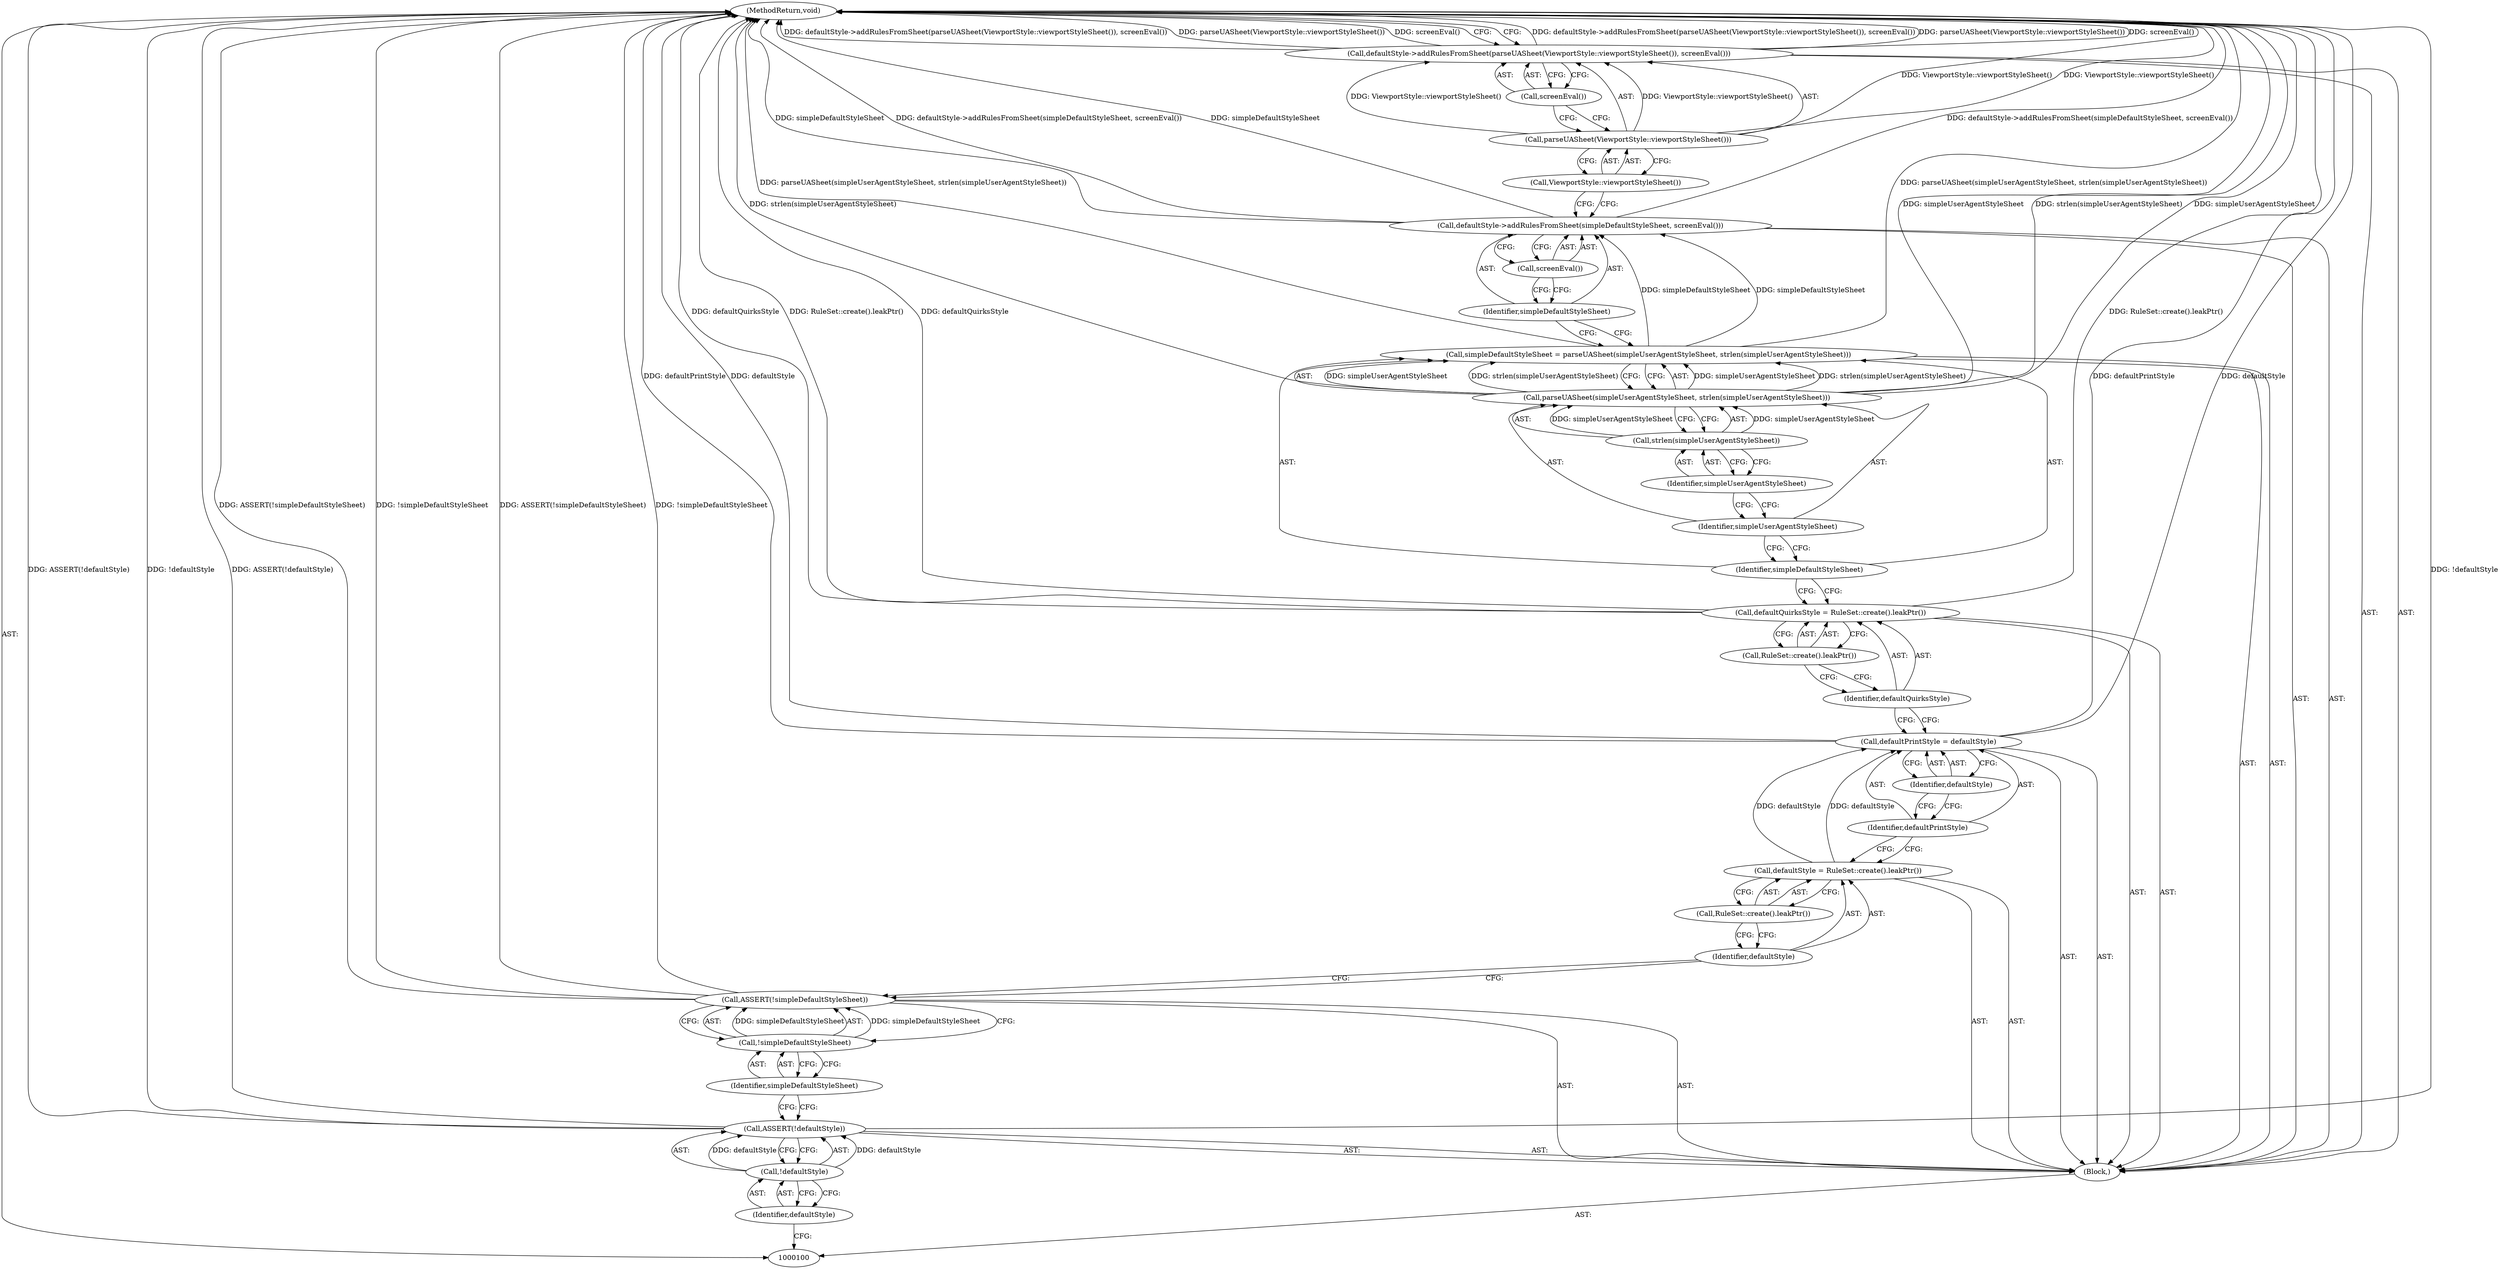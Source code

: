 digraph "1_Chrome_4d17163f4b66be517dc49019a029e5ddbd45078c_3" {
"1000130" [label="(MethodReturn,void)"];
"1000127" [label="(Call,parseUASheet(ViewportStyle::viewportStyleSheet()))"];
"1000126" [label="(Call,defaultStyle->addRulesFromSheet(parseUASheet(ViewportStyle::viewportStyleSheet()), screenEval()))"];
"1000128" [label="(Call,ViewportStyle::viewportStyleSheet())"];
"1000129" [label="(Call,screenEval())"];
"1000101" [label="(Block,)"];
"1000103" [label="(Call,!defaultStyle)"];
"1000104" [label="(Identifier,defaultStyle)"];
"1000102" [label="(Call,ASSERT(!defaultStyle))"];
"1000106" [label="(Call,!simpleDefaultStyleSheet)"];
"1000107" [label="(Identifier,simpleDefaultStyleSheet)"];
"1000105" [label="(Call,ASSERT(!simpleDefaultStyleSheet))"];
"1000110" [label="(Call,RuleSet::create().leakPtr())"];
"1000108" [label="(Call,defaultStyle = RuleSet::create().leakPtr())"];
"1000109" [label="(Identifier,defaultStyle)"];
"1000113" [label="(Identifier,defaultStyle)"];
"1000111" [label="(Call,defaultPrintStyle = defaultStyle)"];
"1000112" [label="(Identifier,defaultPrintStyle)"];
"1000116" [label="(Call,RuleSet::create().leakPtr())"];
"1000114" [label="(Call,defaultQuirksStyle = RuleSet::create().leakPtr())"];
"1000115" [label="(Identifier,defaultQuirksStyle)"];
"1000119" [label="(Call,parseUASheet(simpleUserAgentStyleSheet, strlen(simpleUserAgentStyleSheet)))"];
"1000117" [label="(Call,simpleDefaultStyleSheet = parseUASheet(simpleUserAgentStyleSheet, strlen(simpleUserAgentStyleSheet)))"];
"1000118" [label="(Identifier,simpleDefaultStyleSheet)"];
"1000120" [label="(Identifier,simpleUserAgentStyleSheet)"];
"1000121" [label="(Call,strlen(simpleUserAgentStyleSheet))"];
"1000122" [label="(Identifier,simpleUserAgentStyleSheet)"];
"1000124" [label="(Identifier,simpleDefaultStyleSheet)"];
"1000123" [label="(Call,defaultStyle->addRulesFromSheet(simpleDefaultStyleSheet, screenEval()))"];
"1000125" [label="(Call,screenEval())"];
"1000130" -> "1000100"  [label="AST: "];
"1000130" -> "1000126"  [label="CFG: "];
"1000126" -> "1000130"  [label="DDG: defaultStyle->addRulesFromSheet(parseUASheet(ViewportStyle::viewportStyleSheet()), screenEval())"];
"1000126" -> "1000130"  [label="DDG: parseUASheet(ViewportStyle::viewportStyleSheet())"];
"1000126" -> "1000130"  [label="DDG: screenEval()"];
"1000105" -> "1000130"  [label="DDG: ASSERT(!simpleDefaultStyleSheet)"];
"1000105" -> "1000130"  [label="DDG: !simpleDefaultStyleSheet"];
"1000123" -> "1000130"  [label="DDG: defaultStyle->addRulesFromSheet(simpleDefaultStyleSheet, screenEval())"];
"1000123" -> "1000130"  [label="DDG: simpleDefaultStyleSheet"];
"1000127" -> "1000130"  [label="DDG: ViewportStyle::viewportStyleSheet()"];
"1000117" -> "1000130"  [label="DDG: parseUASheet(simpleUserAgentStyleSheet, strlen(simpleUserAgentStyleSheet))"];
"1000102" -> "1000130"  [label="DDG: !defaultStyle"];
"1000102" -> "1000130"  [label="DDG: ASSERT(!defaultStyle)"];
"1000114" -> "1000130"  [label="DDG: defaultQuirksStyle"];
"1000114" -> "1000130"  [label="DDG: RuleSet::create().leakPtr()"];
"1000119" -> "1000130"  [label="DDG: strlen(simpleUserAgentStyleSheet)"];
"1000119" -> "1000130"  [label="DDG: simpleUserAgentStyleSheet"];
"1000111" -> "1000130"  [label="DDG: defaultPrintStyle"];
"1000111" -> "1000130"  [label="DDG: defaultStyle"];
"1000127" -> "1000126"  [label="AST: "];
"1000127" -> "1000128"  [label="CFG: "];
"1000128" -> "1000127"  [label="AST: "];
"1000129" -> "1000127"  [label="CFG: "];
"1000127" -> "1000130"  [label="DDG: ViewportStyle::viewportStyleSheet()"];
"1000127" -> "1000126"  [label="DDG: ViewportStyle::viewportStyleSheet()"];
"1000126" -> "1000101"  [label="AST: "];
"1000126" -> "1000129"  [label="CFG: "];
"1000127" -> "1000126"  [label="AST: "];
"1000129" -> "1000126"  [label="AST: "];
"1000130" -> "1000126"  [label="CFG: "];
"1000126" -> "1000130"  [label="DDG: defaultStyle->addRulesFromSheet(parseUASheet(ViewportStyle::viewportStyleSheet()), screenEval())"];
"1000126" -> "1000130"  [label="DDG: parseUASheet(ViewportStyle::viewportStyleSheet())"];
"1000126" -> "1000130"  [label="DDG: screenEval()"];
"1000127" -> "1000126"  [label="DDG: ViewportStyle::viewportStyleSheet()"];
"1000128" -> "1000127"  [label="AST: "];
"1000128" -> "1000123"  [label="CFG: "];
"1000127" -> "1000128"  [label="CFG: "];
"1000129" -> "1000126"  [label="AST: "];
"1000129" -> "1000127"  [label="CFG: "];
"1000126" -> "1000129"  [label="CFG: "];
"1000101" -> "1000100"  [label="AST: "];
"1000102" -> "1000101"  [label="AST: "];
"1000105" -> "1000101"  [label="AST: "];
"1000108" -> "1000101"  [label="AST: "];
"1000111" -> "1000101"  [label="AST: "];
"1000114" -> "1000101"  [label="AST: "];
"1000117" -> "1000101"  [label="AST: "];
"1000123" -> "1000101"  [label="AST: "];
"1000126" -> "1000101"  [label="AST: "];
"1000103" -> "1000102"  [label="AST: "];
"1000103" -> "1000104"  [label="CFG: "];
"1000104" -> "1000103"  [label="AST: "];
"1000102" -> "1000103"  [label="CFG: "];
"1000103" -> "1000102"  [label="DDG: defaultStyle"];
"1000104" -> "1000103"  [label="AST: "];
"1000104" -> "1000100"  [label="CFG: "];
"1000103" -> "1000104"  [label="CFG: "];
"1000102" -> "1000101"  [label="AST: "];
"1000102" -> "1000103"  [label="CFG: "];
"1000103" -> "1000102"  [label="AST: "];
"1000107" -> "1000102"  [label="CFG: "];
"1000102" -> "1000130"  [label="DDG: !defaultStyle"];
"1000102" -> "1000130"  [label="DDG: ASSERT(!defaultStyle)"];
"1000103" -> "1000102"  [label="DDG: defaultStyle"];
"1000106" -> "1000105"  [label="AST: "];
"1000106" -> "1000107"  [label="CFG: "];
"1000107" -> "1000106"  [label="AST: "];
"1000105" -> "1000106"  [label="CFG: "];
"1000106" -> "1000105"  [label="DDG: simpleDefaultStyleSheet"];
"1000107" -> "1000106"  [label="AST: "];
"1000107" -> "1000102"  [label="CFG: "];
"1000106" -> "1000107"  [label="CFG: "];
"1000105" -> "1000101"  [label="AST: "];
"1000105" -> "1000106"  [label="CFG: "];
"1000106" -> "1000105"  [label="AST: "];
"1000109" -> "1000105"  [label="CFG: "];
"1000105" -> "1000130"  [label="DDG: ASSERT(!simpleDefaultStyleSheet)"];
"1000105" -> "1000130"  [label="DDG: !simpleDefaultStyleSheet"];
"1000106" -> "1000105"  [label="DDG: simpleDefaultStyleSheet"];
"1000110" -> "1000108"  [label="AST: "];
"1000110" -> "1000109"  [label="CFG: "];
"1000108" -> "1000110"  [label="CFG: "];
"1000108" -> "1000101"  [label="AST: "];
"1000108" -> "1000110"  [label="CFG: "];
"1000109" -> "1000108"  [label="AST: "];
"1000110" -> "1000108"  [label="AST: "];
"1000112" -> "1000108"  [label="CFG: "];
"1000108" -> "1000111"  [label="DDG: defaultStyle"];
"1000109" -> "1000108"  [label="AST: "];
"1000109" -> "1000105"  [label="CFG: "];
"1000110" -> "1000109"  [label="CFG: "];
"1000113" -> "1000111"  [label="AST: "];
"1000113" -> "1000112"  [label="CFG: "];
"1000111" -> "1000113"  [label="CFG: "];
"1000111" -> "1000101"  [label="AST: "];
"1000111" -> "1000113"  [label="CFG: "];
"1000112" -> "1000111"  [label="AST: "];
"1000113" -> "1000111"  [label="AST: "];
"1000115" -> "1000111"  [label="CFG: "];
"1000111" -> "1000130"  [label="DDG: defaultPrintStyle"];
"1000111" -> "1000130"  [label="DDG: defaultStyle"];
"1000108" -> "1000111"  [label="DDG: defaultStyle"];
"1000112" -> "1000111"  [label="AST: "];
"1000112" -> "1000108"  [label="CFG: "];
"1000113" -> "1000112"  [label="CFG: "];
"1000116" -> "1000114"  [label="AST: "];
"1000116" -> "1000115"  [label="CFG: "];
"1000114" -> "1000116"  [label="CFG: "];
"1000114" -> "1000101"  [label="AST: "];
"1000114" -> "1000116"  [label="CFG: "];
"1000115" -> "1000114"  [label="AST: "];
"1000116" -> "1000114"  [label="AST: "];
"1000118" -> "1000114"  [label="CFG: "];
"1000114" -> "1000130"  [label="DDG: defaultQuirksStyle"];
"1000114" -> "1000130"  [label="DDG: RuleSet::create().leakPtr()"];
"1000115" -> "1000114"  [label="AST: "];
"1000115" -> "1000111"  [label="CFG: "];
"1000116" -> "1000115"  [label="CFG: "];
"1000119" -> "1000117"  [label="AST: "];
"1000119" -> "1000121"  [label="CFG: "];
"1000120" -> "1000119"  [label="AST: "];
"1000121" -> "1000119"  [label="AST: "];
"1000117" -> "1000119"  [label="CFG: "];
"1000119" -> "1000130"  [label="DDG: strlen(simpleUserAgentStyleSheet)"];
"1000119" -> "1000130"  [label="DDG: simpleUserAgentStyleSheet"];
"1000119" -> "1000117"  [label="DDG: simpleUserAgentStyleSheet"];
"1000119" -> "1000117"  [label="DDG: strlen(simpleUserAgentStyleSheet)"];
"1000121" -> "1000119"  [label="DDG: simpleUserAgentStyleSheet"];
"1000117" -> "1000101"  [label="AST: "];
"1000117" -> "1000119"  [label="CFG: "];
"1000118" -> "1000117"  [label="AST: "];
"1000119" -> "1000117"  [label="AST: "];
"1000124" -> "1000117"  [label="CFG: "];
"1000117" -> "1000130"  [label="DDG: parseUASheet(simpleUserAgentStyleSheet, strlen(simpleUserAgentStyleSheet))"];
"1000119" -> "1000117"  [label="DDG: simpleUserAgentStyleSheet"];
"1000119" -> "1000117"  [label="DDG: strlen(simpleUserAgentStyleSheet)"];
"1000117" -> "1000123"  [label="DDG: simpleDefaultStyleSheet"];
"1000118" -> "1000117"  [label="AST: "];
"1000118" -> "1000114"  [label="CFG: "];
"1000120" -> "1000118"  [label="CFG: "];
"1000120" -> "1000119"  [label="AST: "];
"1000120" -> "1000118"  [label="CFG: "];
"1000122" -> "1000120"  [label="CFG: "];
"1000121" -> "1000119"  [label="AST: "];
"1000121" -> "1000122"  [label="CFG: "];
"1000122" -> "1000121"  [label="AST: "];
"1000119" -> "1000121"  [label="CFG: "];
"1000121" -> "1000119"  [label="DDG: simpleUserAgentStyleSheet"];
"1000122" -> "1000121"  [label="AST: "];
"1000122" -> "1000120"  [label="CFG: "];
"1000121" -> "1000122"  [label="CFG: "];
"1000124" -> "1000123"  [label="AST: "];
"1000124" -> "1000117"  [label="CFG: "];
"1000125" -> "1000124"  [label="CFG: "];
"1000123" -> "1000101"  [label="AST: "];
"1000123" -> "1000125"  [label="CFG: "];
"1000124" -> "1000123"  [label="AST: "];
"1000125" -> "1000123"  [label="AST: "];
"1000128" -> "1000123"  [label="CFG: "];
"1000123" -> "1000130"  [label="DDG: defaultStyle->addRulesFromSheet(simpleDefaultStyleSheet, screenEval())"];
"1000123" -> "1000130"  [label="DDG: simpleDefaultStyleSheet"];
"1000117" -> "1000123"  [label="DDG: simpleDefaultStyleSheet"];
"1000125" -> "1000123"  [label="AST: "];
"1000125" -> "1000124"  [label="CFG: "];
"1000123" -> "1000125"  [label="CFG: "];
}
